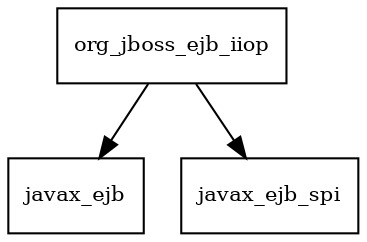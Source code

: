 digraph jboss_iiop_client_1_0_0_Final_redhat_2_package_dependencies {
  node [shape = box, fontsize=10.0];
  org_jboss_ejb_iiop -> javax_ejb;
  org_jboss_ejb_iiop -> javax_ejb_spi;
}
